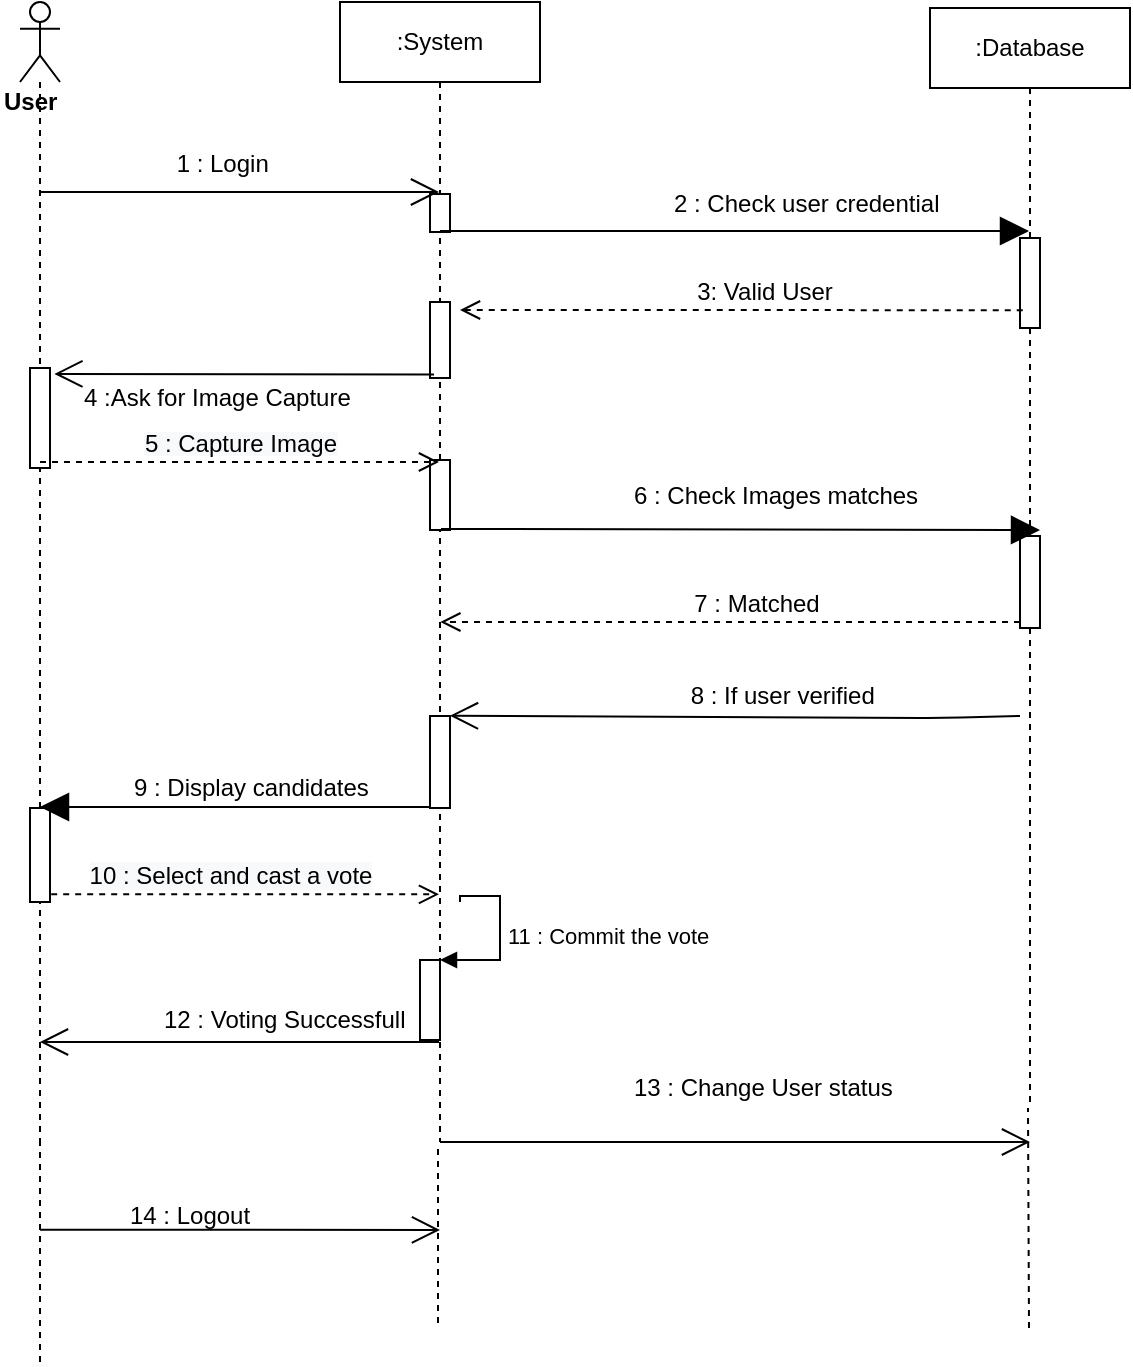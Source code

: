 <mxfile version="12.1.7" type="github" pages="2"><diagram id="IUs1uMZeL_d6REgJ8A4V" name="Page-1"><mxGraphModel dx="1116" dy="529" grid="1" gridSize="10" guides="1" tooltips="1" connect="1" arrows="1" fold="1" page="1" pageScale="1" pageWidth="827" pageHeight="1169" math="0" shadow="0"><root><mxCell id="0"/><mxCell id="1" parent="0"/><mxCell id="7WWLLxYjyGGPt_mnVwUC-1" value=":System" style="shape=umlLifeline;perimeter=lifelinePerimeter;whiteSpace=wrap;html=1;container=1;collapsible=0;recursiveResize=0;outlineConnect=0;" parent="1" vertex="1"><mxGeometry x="340" y="120" width="100" height="570" as="geometry"/></mxCell><mxCell id="7WWLLxYjyGGPt_mnVwUC-21" value="" style="html=1;points=[];perimeter=orthogonalPerimeter;" parent="7WWLLxYjyGGPt_mnVwUC-1" vertex="1"><mxGeometry x="45" y="96" width="10" height="19" as="geometry"/></mxCell><mxCell id="7WWLLxYjyGGPt_mnVwUC-46" value="" style="html=1;points=[];perimeter=orthogonalPerimeter;" parent="7WWLLxYjyGGPt_mnVwUC-1" vertex="1"><mxGeometry x="40" y="479" width="10" height="40" as="geometry"/></mxCell><mxCell id="7WWLLxYjyGGPt_mnVwUC-47" value="11 : Commit the vote" style="edgeStyle=orthogonalEdgeStyle;html=1;align=left;spacingLeft=2;endArrow=block;rounded=0;entryX=1;entryY=0;" parent="7WWLLxYjyGGPt_mnVwUC-1" target="7WWLLxYjyGGPt_mnVwUC-46" edge="1"><mxGeometry relative="1" as="geometry"><mxPoint x="60" y="450" as="sourcePoint"/><Array as="points"><mxPoint x="80" y="447"/></Array></mxGeometry></mxCell><mxCell id="7WWLLxYjyGGPt_mnVwUC-66" value="" style="html=1;points=[];perimeter=orthogonalPerimeter;" parent="7WWLLxYjyGGPt_mnVwUC-1" vertex="1"><mxGeometry x="45" y="150" width="10" height="38" as="geometry"/></mxCell><mxCell id="7WWLLxYjyGGPt_mnVwUC-68" value="" style="html=1;points=[];perimeter=orthogonalPerimeter;" parent="7WWLLxYjyGGPt_mnVwUC-1" vertex="1"><mxGeometry x="45" y="229" width="10" height="35" as="geometry"/></mxCell><mxCell id="7WWLLxYjyGGPt_mnVwUC-3" value="" style="shape=umlLifeline;participant=umlActor;perimeter=lifelinePerimeter;whiteSpace=wrap;html=1;container=1;collapsible=0;recursiveResize=0;verticalAlign=top;spacingTop=36;labelBackgroundColor=#ffffff;outlineConnect=0;" parent="1" vertex="1"><mxGeometry x="180" y="120" width="20" height="570" as="geometry"/></mxCell><mxCell id="7WWLLxYjyGGPt_mnVwUC-67" value="" style="html=1;points=[];perimeter=orthogonalPerimeter;" parent="7WWLLxYjyGGPt_mnVwUC-3" vertex="1"><mxGeometry x="5" y="183" width="10" height="50" as="geometry"/></mxCell><mxCell id="7WWLLxYjyGGPt_mnVwUC-71" value="" style="html=1;points=[];perimeter=orthogonalPerimeter;" parent="7WWLLxYjyGGPt_mnVwUC-3" vertex="1"><mxGeometry x="5" y="403" width="10" height="47" as="geometry"/></mxCell><mxCell id="7WWLLxYjyGGPt_mnVwUC-4" value="&lt;b&gt;User&lt;/b&gt;" style="text;html=1;resizable=0;points=[];autosize=1;align=left;verticalAlign=top;spacingTop=-4;" parent="1" vertex="1"><mxGeometry x="170" y="160" width="40" height="20" as="geometry"/></mxCell><mxCell id="7WWLLxYjyGGPt_mnVwUC-5" value="Login" style="text;html=1;resizable=0;points=[];autosize=1;align=left;verticalAlign=top;spacingTop=-4;" parent="1" vertex="1"><mxGeometry x="273" y="191" width="40" height="20" as="geometry"/></mxCell><mxCell id="7WWLLxYjyGGPt_mnVwUC-7" value=":Database" style="shape=umlLifeline;perimeter=lifelinePerimeter;whiteSpace=wrap;html=1;container=1;collapsible=0;recursiveResize=0;outlineConnect=0;" parent="1" vertex="1"><mxGeometry x="635" y="123" width="100" height="550" as="geometry"/></mxCell><mxCell id="7WWLLxYjyGGPt_mnVwUC-20" value="" style="html=1;points=[];perimeter=orthogonalPerimeter;" parent="7WWLLxYjyGGPt_mnVwUC-7" vertex="1"><mxGeometry x="45" y="115" width="10" height="45" as="geometry"/></mxCell><mxCell id="7WWLLxYjyGGPt_mnVwUC-69" value="" style="html=1;points=[];perimeter=orthogonalPerimeter;" parent="7WWLLxYjyGGPt_mnVwUC-7" vertex="1"><mxGeometry x="45" y="264" width="10" height="46" as="geometry"/></mxCell><mxCell id="7WWLLxYjyGGPt_mnVwUC-8" value="2 : Check user credential" style="text;html=1;resizable=0;points=[];autosize=1;align=left;verticalAlign=top;spacingTop=-4;" parent="1" vertex="1"><mxGeometry x="505" y="211" width="150" height="20" as="geometry"/></mxCell><mxCell id="7WWLLxYjyGGPt_mnVwUC-9" value="" style="endArrow=open;endFill=1;endSize=12;html=1;" parent="1" target="7WWLLxYjyGGPt_mnVwUC-1" edge="1"><mxGeometry width="160" relative="1" as="geometry"><mxPoint x="190" y="215" as="sourcePoint"/><mxPoint x="350" y="215" as="targetPoint"/></mxGeometry></mxCell><mxCell id="7WWLLxYjyGGPt_mnVwUC-10" value="" style="endArrow=block;endFill=1;endSize=12;html=1;" parent="1" target="7WWLLxYjyGGPt_mnVwUC-7" edge="1"><mxGeometry width="160" relative="1" as="geometry"><mxPoint x="390" y="234.5" as="sourcePoint"/><mxPoint x="589.5" y="234.5" as="targetPoint"/></mxGeometry></mxCell><mxCell id="7WWLLxYjyGGPt_mnVwUC-19" value="&lt;font style=&quot;font-size: 12px&quot;&gt;3: Valid User&lt;/font&gt;" style="html=1;verticalAlign=bottom;endArrow=open;dashed=1;endSize=8;exitX=0.137;exitY=0.802;exitDx=0;exitDy=0;exitPerimeter=0;" parent="1" source="7WWLLxYjyGGPt_mnVwUC-20" edge="1"><mxGeometry x="-0.084" relative="1" as="geometry"><mxPoint x="740" y="269" as="sourcePoint"/><mxPoint x="400" y="274" as="targetPoint"/><mxPoint as="offset"/></mxGeometry></mxCell><mxCell id="7WWLLxYjyGGPt_mnVwUC-22" value="" style="endArrow=open;endFill=1;endSize=12;html=1;exitX=0.201;exitY=0.954;exitDx=0;exitDy=0;exitPerimeter=0;entryX=1.218;entryY=0.059;entryDx=0;entryDy=0;entryPerimeter=0;" parent="1" source="7WWLLxYjyGGPt_mnVwUC-66" target="7WWLLxYjyGGPt_mnVwUC-67" edge="1"><mxGeometry width="160" relative="1" as="geometry"><mxPoint x="360" y="310" as="sourcePoint"/><mxPoint x="230" y="380" as="targetPoint"/><Array as="points"/></mxGeometry></mxCell><mxCell id="7WWLLxYjyGGPt_mnVwUC-23" value="4 :Ask for Image Capture" style="text;html=1;resizable=0;points=[];autosize=1;align=left;verticalAlign=top;spacingTop=-4;" parent="1" vertex="1"><mxGeometry x="210" y="308" width="150" height="20" as="geometry"/></mxCell><mxCell id="7WWLLxYjyGGPt_mnVwUC-26" value="" style="endArrow=block;endFill=1;endSize=12;html=1;" parent="1" edge="1"><mxGeometry width="160" relative="1" as="geometry"><mxPoint x="390.5" y="383.5" as="sourcePoint"/><mxPoint x="690" y="384" as="targetPoint"/></mxGeometry></mxCell><mxCell id="7WWLLxYjyGGPt_mnVwUC-27" value="6 : Check Images matches" style="text;html=1;resizable=0;points=[];autosize=1;align=left;verticalAlign=top;spacingTop=-4;" parent="1" vertex="1"><mxGeometry x="485" y="356.5" width="160" height="20" as="geometry"/></mxCell><mxCell id="7WWLLxYjyGGPt_mnVwUC-30" value="&lt;font style=&quot;font-size: 12px&quot;&gt;7 : Matched&lt;/font&gt;" style="html=1;verticalAlign=bottom;endArrow=open;dashed=1;endSize=8;" parent="1" edge="1"><mxGeometry x="-0.084" relative="1" as="geometry"><mxPoint x="680" y="430" as="sourcePoint"/><mxPoint x="390.167" y="430" as="targetPoint"/><mxPoint as="offset"/></mxGeometry></mxCell><mxCell id="7WWLLxYjyGGPt_mnVwUC-32" value="" style="endArrow=open;endFill=1;endSize=12;html=1;entryX=0.999;entryY=-0.004;entryDx=0;entryDy=0;entryPerimeter=0;" parent="1" target="7WWLLxYjyGGPt_mnVwUC-70" edge="1"><mxGeometry width="160" relative="1" as="geometry"><mxPoint x="680" y="477" as="sourcePoint"/><mxPoint x="540.167" y="478" as="targetPoint"/><Array as="points"><mxPoint x="640.5" y="478"/></Array></mxGeometry></mxCell><mxCell id="7WWLLxYjyGGPt_mnVwUC-33" value="&amp;nbsp;8 : If user verified" style="text;html=1;resizable=0;points=[];autosize=1;align=left;verticalAlign=top;spacingTop=-4;" parent="1" vertex="1"><mxGeometry x="510" y="457" width="110" height="20" as="geometry"/></mxCell><mxCell id="7WWLLxYjyGGPt_mnVwUC-39" value="9 : Display candidates" style="text;html=1;resizable=0;points=[];autosize=1;align=left;verticalAlign=top;spacingTop=-4;" parent="1" vertex="1"><mxGeometry x="235" y="503" width="130" height="20" as="geometry"/></mxCell><mxCell id="7WWLLxYjyGGPt_mnVwUC-43" value="&lt;span style=&quot;text-align: left ; background-color: rgb(248 , 249 , 250)&quot;&gt;&lt;font style=&quot;font-size: 12px&quot;&gt;5 : Capture Image&lt;/font&gt;&lt;/span&gt;" style="html=1;verticalAlign=bottom;endArrow=open;dashed=1;endSize=8;" parent="1" source="7WWLLxYjyGGPt_mnVwUC-3" target="7WWLLxYjyGGPt_mnVwUC-1" edge="1"><mxGeometry relative="1" as="geometry"><mxPoint x="330" y="390" as="sourcePoint"/><mxPoint x="250" y="390" as="targetPoint"/><Array as="points"><mxPoint x="310" y="350"/></Array></mxGeometry></mxCell><mxCell id="7WWLLxYjyGGPt_mnVwUC-48" value="" style="endArrow=open;endFill=1;endSize=12;html=1;" parent="1" source="7WWLLxYjyGGPt_mnVwUC-1" edge="1"><mxGeometry width="160" relative="1" as="geometry"><mxPoint x="410" y="690" as="sourcePoint"/><mxPoint x="685" y="690" as="targetPoint"/></mxGeometry></mxCell><mxCell id="7WWLLxYjyGGPt_mnVwUC-49" value="13 : Change User status" style="text;html=1;resizable=0;points=[];autosize=1;align=left;verticalAlign=top;spacingTop=-4;" parent="1" vertex="1"><mxGeometry x="485" y="653" width="140" height="20" as="geometry"/></mxCell><mxCell id="7WWLLxYjyGGPt_mnVwUC-56" value="" style="endArrow=block;endFill=1;endSize=12;html=1;" parent="1" edge="1"><mxGeometry width="160" relative="1" as="geometry"><mxPoint x="385" y="522.5" as="sourcePoint"/><mxPoint x="190" y="522.5" as="targetPoint"/></mxGeometry></mxCell><mxCell id="7WWLLxYjyGGPt_mnVwUC-57" value="&lt;span style=&quot;font-size: 12px ; text-align: left ; background-color: rgb(248 , 249 , 250)&quot;&gt;10 : Select and cast a vote&lt;/span&gt;" style="html=1;verticalAlign=bottom;endArrow=open;dashed=1;endSize=8;exitX=1.059;exitY=0.918;exitDx=0;exitDy=0;exitPerimeter=0;" parent="1" source="7WWLLxYjyGGPt_mnVwUC-71" target="7WWLLxYjyGGPt_mnVwUC-1" edge="1"><mxGeometry x="-0.084" relative="1" as="geometry"><mxPoint x="190" y="570" as="sourcePoint"/><mxPoint x="390" y="550" as="targetPoint"/><mxPoint as="offset"/></mxGeometry></mxCell><mxCell id="7WWLLxYjyGGPt_mnVwUC-70" value="" style="html=1;points=[];perimeter=orthogonalPerimeter;" parent="1" vertex="1"><mxGeometry x="385" y="477" width="10" height="46" as="geometry"/></mxCell><mxCell id="7WWLLxYjyGGPt_mnVwUC-72" value="" style="endArrow=open;endFill=1;endSize=12;html=1;" parent="1" edge="1"><mxGeometry width="160" relative="1" as="geometry"><mxPoint x="190" y="733.843" as="sourcePoint"/><mxPoint x="390" y="734" as="targetPoint"/></mxGeometry></mxCell><mxCell id="7WWLLxYjyGGPt_mnVwUC-73" value="14 : Logout" style="text;html=1;resizable=0;points=[];autosize=1;align=left;verticalAlign=top;spacingTop=-4;" parent="1" vertex="1"><mxGeometry x="233" y="717" width="80" height="20" as="geometry"/></mxCell><mxCell id="7WWLLxYjyGGPt_mnVwUC-77" value="&amp;nbsp;1 :&amp;nbsp;" style="text;html=1;resizable=0;points=[];autosize=1;align=left;verticalAlign=top;spacingTop=-4;" parent="1" vertex="1"><mxGeometry x="253" y="191" width="40" height="20" as="geometry"/></mxCell><mxCell id="0Hedbd5bsXP9dE2Ox4K0-8" value="" style="endArrow=none;dashed=1;html=1;" parent="1" target="7WWLLxYjyGGPt_mnVwUC-3" edge="1"><mxGeometry width="50" height="50" relative="1" as="geometry"><mxPoint x="190" y="800" as="sourcePoint"/><mxPoint x="230" y="750" as="targetPoint"/></mxGeometry></mxCell><mxCell id="0Hedbd5bsXP9dE2Ox4K0-9" value="" style="endArrow=none;dashed=1;html=1;" parent="1" edge="1"><mxGeometry width="50" height="50" relative="1" as="geometry"><mxPoint x="389" y="780.5" as="sourcePoint"/><mxPoint x="389" y="693.5" as="targetPoint"/></mxGeometry></mxCell><mxCell id="0Hedbd5bsXP9dE2Ox4K0-10" value="" style="endArrow=none;dashed=1;html=1;" parent="1" edge="1"><mxGeometry width="50" height="50" relative="1" as="geometry"><mxPoint x="684.5" y="783" as="sourcePoint"/><mxPoint x="684" y="673" as="targetPoint"/></mxGeometry></mxCell><mxCell id="0Hedbd5bsXP9dE2Ox4K0-11" value="" style="endArrow=open;endFill=1;endSize=12;html=1;" parent="1" source="7WWLLxYjyGGPt_mnVwUC-1" target="7WWLLxYjyGGPt_mnVwUC-3" edge="1"><mxGeometry width="160" relative="1" as="geometry"><mxPoint x="405.01" y="666.023" as="sourcePoint"/><mxPoint x="200.18" y="665.721" as="targetPoint"/><Array as="points"><mxPoint x="300" y="640"/></Array></mxGeometry></mxCell><mxCell id="0Hedbd5bsXP9dE2Ox4K0-12" value="12 : Voting Successfull" style="text;html=1;resizable=0;points=[];autosize=1;align=left;verticalAlign=top;spacingTop=-4;" parent="1" vertex="1"><mxGeometry x="250" y="619" width="140" height="20" as="geometry"/></mxCell></root></mxGraphModel></diagram><diagram id="wl1rN5RBaoSvX7chepCj" name="Page-2"><mxGraphModel dx="1116" dy="591" grid="1" gridSize="10" guides="1" tooltips="1" connect="1" arrows="1" fold="1" page="1" pageScale="1" pageWidth="827" pageHeight="1169" math="0" shadow="0"><root><mxCell id="yCaHIdo6JLgv0KUMPRH8-0"/><mxCell id="yCaHIdo6JLgv0KUMPRH8-1" parent="yCaHIdo6JLgv0KUMPRH8-0"/></root></mxGraphModel></diagram></mxfile>